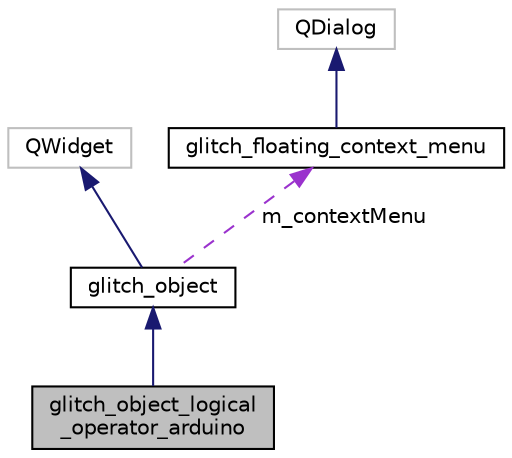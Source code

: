 digraph "glitch_object_logical_operator_arduino"
{
 // LATEX_PDF_SIZE
  edge [fontname="Helvetica",fontsize="10",labelfontname="Helvetica",labelfontsize="10"];
  node [fontname="Helvetica",fontsize="10",shape=record];
  Node1 [label="glitch_object_logical\l_operator_arduino",height=0.2,width=0.4,color="black", fillcolor="grey75", style="filled", fontcolor="black",tooltip=" "];
  Node2 -> Node1 [dir="back",color="midnightblue",fontsize="10",style="solid",fontname="Helvetica"];
  Node2 [label="glitch_object",height=0.2,width=0.4,color="black", fillcolor="white", style="filled",URL="$classglitch__object.html",tooltip=" "];
  Node3 -> Node2 [dir="back",color="midnightblue",fontsize="10",style="solid",fontname="Helvetica"];
  Node3 [label="QWidget",height=0.2,width=0.4,color="grey75", fillcolor="white", style="filled",tooltip=" "];
  Node4 -> Node2 [dir="back",color="darkorchid3",fontsize="10",style="dashed",label=" m_contextMenu" ,fontname="Helvetica"];
  Node4 [label="glitch_floating_context_menu",height=0.2,width=0.4,color="black", fillcolor="white", style="filled",URL="$classglitch__floating__context__menu.html",tooltip=" "];
  Node5 -> Node4 [dir="back",color="midnightblue",fontsize="10",style="solid",fontname="Helvetica"];
  Node5 [label="QDialog",height=0.2,width=0.4,color="grey75", fillcolor="white", style="filled",tooltip=" "];
}
